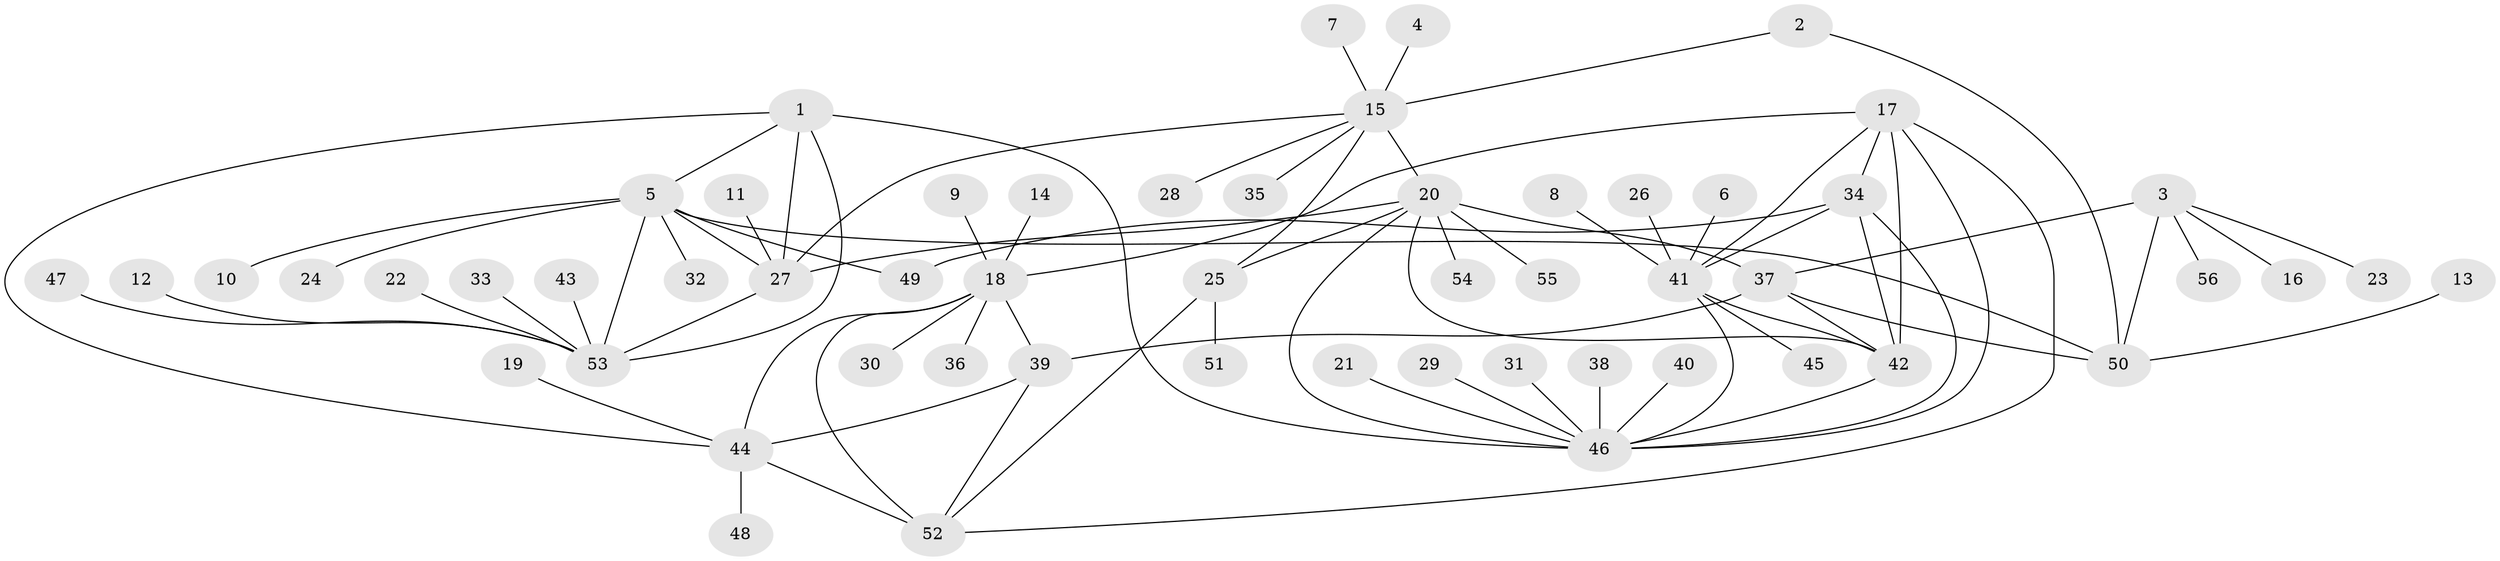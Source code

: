 // original degree distribution, {11: 0.01834862385321101, 6: 0.05504587155963303, 4: 0.009174311926605505, 8: 0.08256880733944955, 9: 0.01834862385321101, 7: 0.027522935779816515, 13: 0.009174311926605505, 10: 0.009174311926605505, 1: 0.5963302752293578, 2: 0.14678899082568808, 3: 0.027522935779816515}
// Generated by graph-tools (version 1.1) at 2025/45/03/06/25 01:45:10]
// undirected, 56 vertices, 80 edges
graph export_dot {
graph [start="1"]
  node [color=gray90,style=filled];
  1;
  2;
  3;
  4;
  5;
  6;
  7;
  8;
  9;
  10;
  11;
  12;
  13;
  14;
  15;
  16;
  17;
  18;
  19;
  20;
  21;
  22;
  23;
  24;
  25;
  26;
  27;
  28;
  29;
  30;
  31;
  32;
  33;
  34;
  35;
  36;
  37;
  38;
  39;
  40;
  41;
  42;
  43;
  44;
  45;
  46;
  47;
  48;
  49;
  50;
  51;
  52;
  53;
  54;
  55;
  56;
  1 -- 5 [weight=2.0];
  1 -- 27 [weight=2.0];
  1 -- 44 [weight=1.0];
  1 -- 46 [weight=1.0];
  1 -- 53 [weight=2.0];
  2 -- 15 [weight=1.0];
  2 -- 50 [weight=1.0];
  3 -- 16 [weight=1.0];
  3 -- 23 [weight=1.0];
  3 -- 37 [weight=4.0];
  3 -- 50 [weight=2.0];
  3 -- 56 [weight=1.0];
  4 -- 15 [weight=1.0];
  5 -- 10 [weight=1.0];
  5 -- 24 [weight=1.0];
  5 -- 27 [weight=1.0];
  5 -- 32 [weight=1.0];
  5 -- 49 [weight=1.0];
  5 -- 50 [weight=1.0];
  5 -- 53 [weight=1.0];
  6 -- 41 [weight=1.0];
  7 -- 15 [weight=1.0];
  8 -- 41 [weight=1.0];
  9 -- 18 [weight=1.0];
  11 -- 27 [weight=1.0];
  12 -- 53 [weight=1.0];
  13 -- 50 [weight=1.0];
  14 -- 18 [weight=1.0];
  15 -- 20 [weight=4.0];
  15 -- 25 [weight=2.0];
  15 -- 27 [weight=1.0];
  15 -- 28 [weight=1.0];
  15 -- 35 [weight=1.0];
  17 -- 18 [weight=1.0];
  17 -- 34 [weight=1.0];
  17 -- 41 [weight=1.0];
  17 -- 42 [weight=1.0];
  17 -- 46 [weight=1.0];
  17 -- 52 [weight=1.0];
  18 -- 30 [weight=1.0];
  18 -- 36 [weight=1.0];
  18 -- 39 [weight=2.0];
  18 -- 44 [weight=2.0];
  18 -- 52 [weight=2.0];
  19 -- 44 [weight=1.0];
  20 -- 25 [weight=2.0];
  20 -- 27 [weight=2.0];
  20 -- 37 [weight=1.0];
  20 -- 42 [weight=1.0];
  20 -- 46 [weight=1.0];
  20 -- 54 [weight=1.0];
  20 -- 55 [weight=1.0];
  21 -- 46 [weight=1.0];
  22 -- 53 [weight=1.0];
  25 -- 51 [weight=1.0];
  25 -- 52 [weight=1.0];
  26 -- 41 [weight=1.0];
  27 -- 53 [weight=1.0];
  29 -- 46 [weight=1.0];
  31 -- 46 [weight=1.0];
  33 -- 53 [weight=1.0];
  34 -- 41 [weight=1.0];
  34 -- 42 [weight=1.0];
  34 -- 46 [weight=1.0];
  34 -- 49 [weight=1.0];
  37 -- 39 [weight=1.0];
  37 -- 42 [weight=2.0];
  37 -- 50 [weight=2.0];
  38 -- 46 [weight=1.0];
  39 -- 44 [weight=1.0];
  39 -- 52 [weight=1.0];
  40 -- 46 [weight=1.0];
  41 -- 42 [weight=1.0];
  41 -- 45 [weight=1.0];
  41 -- 46 [weight=1.0];
  42 -- 46 [weight=1.0];
  43 -- 53 [weight=1.0];
  44 -- 48 [weight=1.0];
  44 -- 52 [weight=1.0];
  47 -- 53 [weight=1.0];
}
